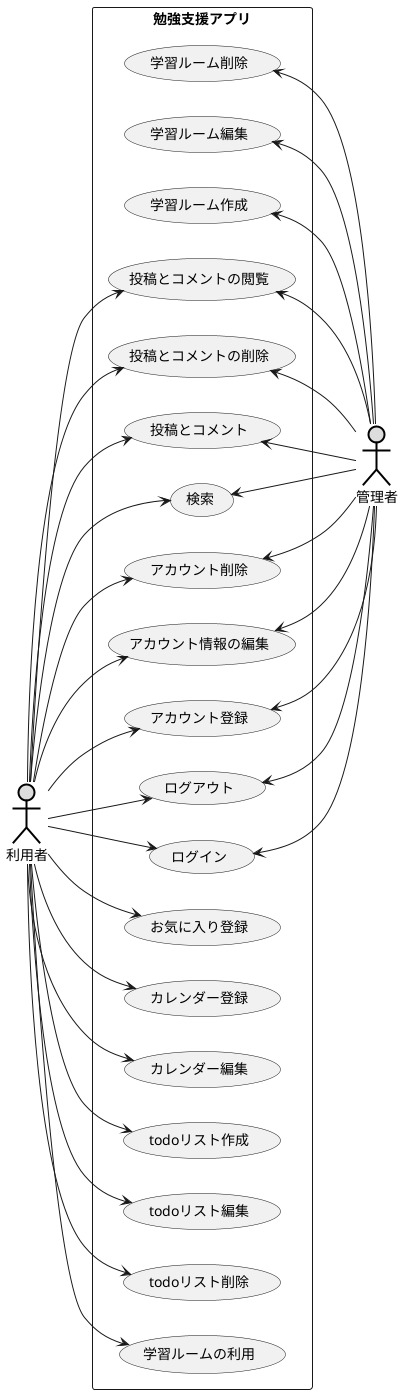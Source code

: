 @startuml ユースケース図
left to right direction

actor 利用者#DDDDDD;line:black;line.bold;
actor 管理者#DDDDDD;line:black;line.bold;

rectangle 勉強支援アプリ {
usecase ログイン
usecase ログアウト

usecase アカウント登録
usecase アカウント情報の編集
usecase アカウント削除

usecase お気に入り登録

usecase カレンダー登録
usecase カレンダー編集

usecase todoリスト作成
usecase todoリスト編集
usecase todoリスト削除

usecase 検索

usecase 投稿とコメント
usecase 投稿とコメントの削除
usecase 投稿とコメントの閲覧

usecase 学習ルーム作成
usecase 学習ルーム編集
usecase 学習ルーム削除

usecase 学習ルームの利用
}

利用者 --> ログイン
利用者 --> ログアウト
利用者 --> アカウント登録
利用者 --> アカウント情報の編集
利用者 --> アカウント削除
利用者 --> お気に入り登録
利用者 --> カレンダー登録
利用者 --> カレンダー編集
利用者 --> todoリスト作成
利用者 --> todoリスト編集
利用者 --> todoリスト削除
利用者 --> 検索
利用者 --> 投稿とコメント
利用者 --> 投稿とコメントの削除
利用者 --> 投稿とコメントの閲覧
利用者 --> 学習ルームの利用

管理者 -up-> ログイン
管理者 -up-> ログアウト
管理者 -up-> アカウント登録
管理者 -up-> アカウント情報の編集
管理者 -up-> アカウント削除
管理者 -up-> 検索
管理者 -up-> 投稿とコメント
管理者 -up-> 投稿とコメントの削除
管理者 -up-> 投稿とコメントの閲覧
管理者 -up-> 学習ルーム作成
管理者 -up-> 学習ルーム編集
管理者 -up-> 学習ルーム削除


@enduml